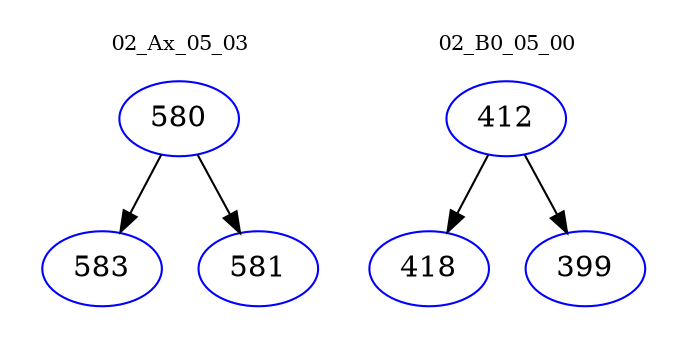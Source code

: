 digraph{
subgraph cluster_0 {
color = white
label = "02_Ax_05_03";
fontsize=10;
T0_580 [label="580", color="blue"]
T0_580 -> T0_583 [color="black"]
T0_583 [label="583", color="blue"]
T0_580 -> T0_581 [color="black"]
T0_581 [label="581", color="blue"]
}
subgraph cluster_1 {
color = white
label = "02_B0_05_00";
fontsize=10;
T1_412 [label="412", color="blue"]
T1_412 -> T1_418 [color="black"]
T1_418 [label="418", color="blue"]
T1_412 -> T1_399 [color="black"]
T1_399 [label="399", color="blue"]
}
}
